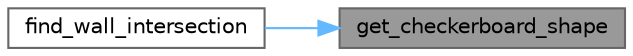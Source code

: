 digraph "get_checkerboard_shape"
{
 // LATEX_PDF_SIZE
  bgcolor="transparent";
  edge [fontname=Helvetica,fontsize=10,labelfontname=Helvetica,labelfontsize=10];
  node [fontname=Helvetica,fontsize=10,shape=box,height=0.2,width=0.4];
  rankdir="RL";
  Node1 [id="Node000001",label="get_checkerboard_shape",height=0.2,width=0.4,color="gray40", fillcolor="grey60", style="filled", fontcolor="black",tooltip=" "];
  Node1 -> Node2 [id="edge1_Node000001_Node000002",dir="back",color="steelblue1",style="solid",tooltip=" "];
  Node2 [id="Node000002",label="find_wall_intersection",height=0.2,width=0.4,color="grey40", fillcolor="white", style="filled",URL="$a00206.html#af69d43ebb2e1d46a4e6313f41860c4fb",tooltip=" "];
}

